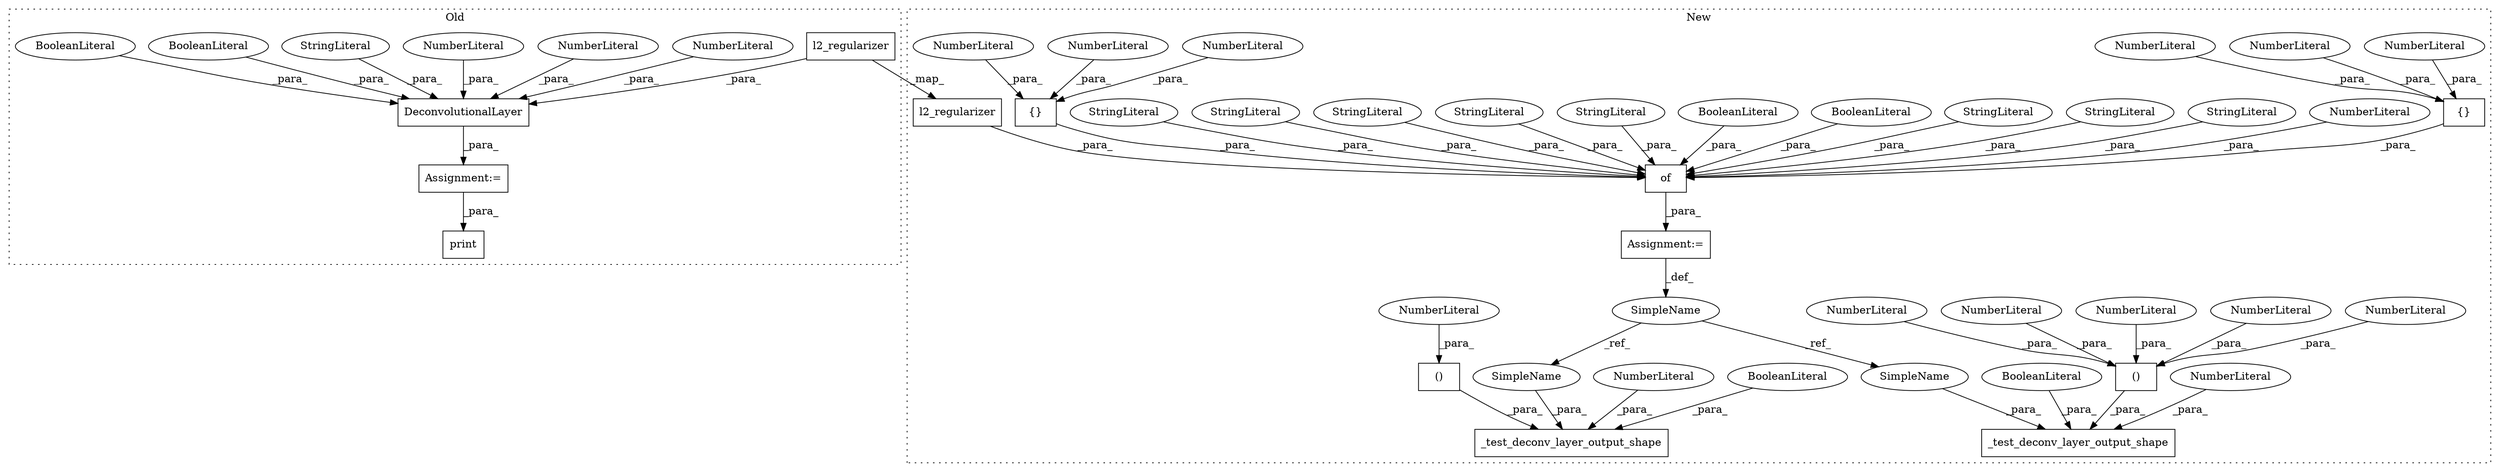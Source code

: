 digraph G {
subgraph cluster0 {
1 [label="DeconvolutionalLayer" a="32" s="5121,5200" l="21,1" shape="box"];
9 [label="NumberLiteral" a="34" s="5147" l="1" shape="ellipse"];
10 [label="NumberLiteral" a="34" s="5142" l="2" shape="ellipse"];
11 [label="NumberLiteral" a="34" s="5145" l="1" shape="ellipse"];
20 [label="print" a="32" s="5245,5259" l="6,1" shape="box"];
35 [label="Assignment:=" a="7" s="5120" l="1" shape="box"];
38 [label="StringLiteral" a="45" s="5193" l="7" shape="ellipse"];
42 [label="l2_regularizer" a="32" s="5162,5180" l="15,1" shape="box"];
43 [label="BooleanLiteral" a="9" s="5182" l="5" shape="ellipse"];
44 [label="BooleanLiteral" a="9" s="5188" l="4" shape="ellipse"];
label = "Old";
style="dotted";
}
subgraph cluster1 {
2 [label="{}" a="4" s="5396,5402" l="1,1" shape="box"];
3 [label="NumberLiteral" a="34" s="5397" l="1" shape="ellipse"];
4 [label="_test_deconv_layer_output_shape" a="32" s="5517,5635" l="32,1" shape="box"];
5 [label="()" a="106" s="5568" l="61" shape="box"];
6 [label="NumberLiteral" a="34" s="5582" l="2" shape="ellipse"];
7 [label="NumberLiteral" a="34" s="5549" l="1" shape="ellipse"];
8 [label="NumberLiteral" a="34" s="5399" l="1" shape="ellipse"];
12 [label="{}" a="4" s="5370,5376" l="1,1" shape="box"];
13 [label="_test_deconv_layer_output_shape" a="32" s="5647,5766" l="32,1" shape="box"];
14 [label="()" a="106" s="5698" l="61" shape="box"];
15 [label="NumberLiteral" a="34" s="5401" l="1" shape="ellipse"];
16 [label="NumberLiteral" a="34" s="5627" l="2" shape="ellipse"];
17 [label="NumberLiteral" a="34" s="5371" l="1" shape="ellipse"];
18 [label="NumberLiteral" a="34" s="5568" l="1" shape="ellipse"];
19 [label="NumberLiteral" a="34" s="5679" l="1" shape="ellipse"];
21 [label="NumberLiteral" a="34" s="5597" l="2" shape="ellipse"];
22 [label="NumberLiteral" a="34" s="5612" l="2" shape="ellipse"];
23 [label="of" a="32" s="5325,5505" l="3,1" shape="box"];
24 [label="NumberLiteral" a="34" s="5344" l="2" shape="ellipse"];
25 [label="BooleanLiteral" a="9" s="5631" l="4" shape="ellipse"];
26 [label="BooleanLiteral" a="9" s="5761" l="5" shape="ellipse"];
27 [label="StringLiteral" a="45" s="5347" l="13" shape="ellipse"];
28 [label="StringLiteral" a="45" s="5378" l="8" shape="ellipse"];
29 [label="StringLiteral" a="45" s="5404" l="11" shape="ellipse"];
30 [label="BooleanLiteral" a="9" s="5416" l="5" shape="ellipse"];
31 [label="BooleanLiteral" a="9" s="5432" l="4" shape="ellipse"];
32 [label="StringLiteral" a="45" s="5422" l="9" shape="ellipse"];
33 [label="StringLiteral" a="45" s="5328" l="15" shape="ellipse"];
34 [label="SimpleName" a="42" s="5309" l="11" shape="ellipse"];
36 [label="Assignment:=" a="7" s="5320" l="1" shape="box"];
37 [label="StringLiteral" a="45" s="5498" l="7" shape="ellipse"];
39 [label="StringLiteral" a="45" s="5437" l="15" shape="ellipse"];
40 [label="StringLiteral" a="45" s="5486" l="11" shape="ellipse"];
41 [label="l2_regularizer" a="32" s="5466,5484" l="15,1" shape="box"];
45 [label="NumberLiteral" a="34" s="5742" l="2" shape="ellipse"];
46 [label="NumberLiteral" a="34" s="5373" l="1" shape="ellipse"];
47 [label="NumberLiteral" a="34" s="5375" l="1" shape="ellipse"];
48 [label="SimpleName" a="42" s="5681" l="11" shape="ellipse"];
49 [label="SimpleName" a="42" s="5551" l="11" shape="ellipse"];
label = "New";
style="dotted";
}
1 -> 35 [label="_para_"];
2 -> 23 [label="_para_"];
3 -> 2 [label="_para_"];
5 -> 4 [label="_para_"];
6 -> 5 [label="_para_"];
7 -> 4 [label="_para_"];
8 -> 2 [label="_para_"];
9 -> 1 [label="_para_"];
10 -> 1 [label="_para_"];
11 -> 1 [label="_para_"];
12 -> 23 [label="_para_"];
14 -> 13 [label="_para_"];
15 -> 2 [label="_para_"];
16 -> 5 [label="_para_"];
17 -> 12 [label="_para_"];
18 -> 5 [label="_para_"];
19 -> 13 [label="_para_"];
21 -> 5 [label="_para_"];
22 -> 5 [label="_para_"];
23 -> 36 [label="_para_"];
24 -> 23 [label="_para_"];
25 -> 4 [label="_para_"];
26 -> 13 [label="_para_"];
27 -> 23 [label="_para_"];
28 -> 23 [label="_para_"];
29 -> 23 [label="_para_"];
30 -> 23 [label="_para_"];
31 -> 23 [label="_para_"];
32 -> 23 [label="_para_"];
33 -> 23 [label="_para_"];
34 -> 48 [label="_ref_"];
34 -> 49 [label="_ref_"];
35 -> 20 [label="_para_"];
36 -> 34 [label="_def_"];
37 -> 23 [label="_para_"];
38 -> 1 [label="_para_"];
39 -> 23 [label="_para_"];
40 -> 23 [label="_para_"];
41 -> 23 [label="_para_"];
42 -> 41 [label="_map_"];
42 -> 1 [label="_para_"];
43 -> 1 [label="_para_"];
44 -> 1 [label="_para_"];
45 -> 14 [label="_para_"];
46 -> 12 [label="_para_"];
47 -> 12 [label="_para_"];
48 -> 13 [label="_para_"];
49 -> 4 [label="_para_"];
}
